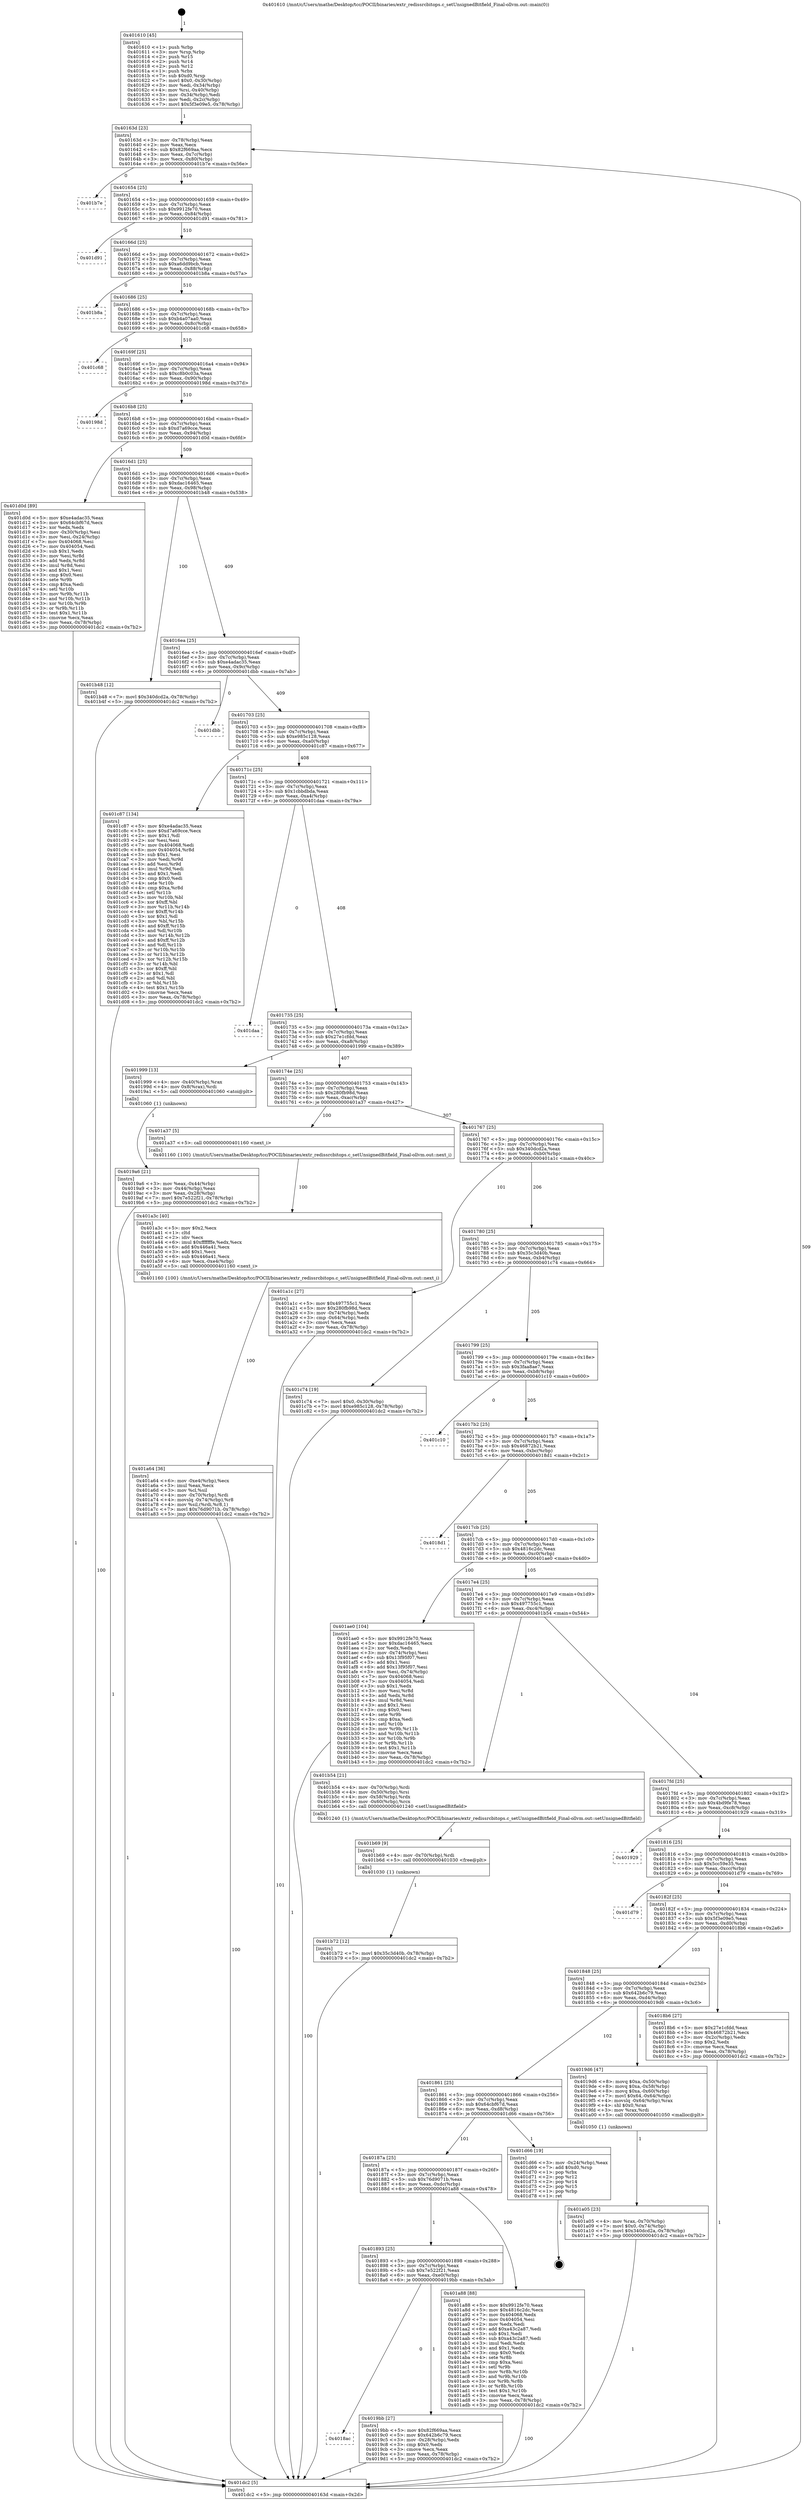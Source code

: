 digraph "0x401610" {
  label = "0x401610 (/mnt/c/Users/mathe/Desktop/tcc/POCII/binaries/extr_redissrcbitops.c_setUnsignedBitfield_Final-ollvm.out::main(0))"
  labelloc = "t"
  node[shape=record]

  Entry [label="",width=0.3,height=0.3,shape=circle,fillcolor=black,style=filled]
  "0x40163d" [label="{
     0x40163d [23]\l
     | [instrs]\l
     &nbsp;&nbsp;0x40163d \<+3\>: mov -0x78(%rbp),%eax\l
     &nbsp;&nbsp;0x401640 \<+2\>: mov %eax,%ecx\l
     &nbsp;&nbsp;0x401642 \<+6\>: sub $0x82f669aa,%ecx\l
     &nbsp;&nbsp;0x401648 \<+3\>: mov %eax,-0x7c(%rbp)\l
     &nbsp;&nbsp;0x40164b \<+3\>: mov %ecx,-0x80(%rbp)\l
     &nbsp;&nbsp;0x40164e \<+6\>: je 0000000000401b7e \<main+0x56e\>\l
  }"]
  "0x401b7e" [label="{
     0x401b7e\l
  }", style=dashed]
  "0x401654" [label="{
     0x401654 [25]\l
     | [instrs]\l
     &nbsp;&nbsp;0x401654 \<+5\>: jmp 0000000000401659 \<main+0x49\>\l
     &nbsp;&nbsp;0x401659 \<+3\>: mov -0x7c(%rbp),%eax\l
     &nbsp;&nbsp;0x40165c \<+5\>: sub $0x9912fe70,%eax\l
     &nbsp;&nbsp;0x401661 \<+6\>: mov %eax,-0x84(%rbp)\l
     &nbsp;&nbsp;0x401667 \<+6\>: je 0000000000401d91 \<main+0x781\>\l
  }"]
  Exit [label="",width=0.3,height=0.3,shape=circle,fillcolor=black,style=filled,peripheries=2]
  "0x401d91" [label="{
     0x401d91\l
  }", style=dashed]
  "0x40166d" [label="{
     0x40166d [25]\l
     | [instrs]\l
     &nbsp;&nbsp;0x40166d \<+5\>: jmp 0000000000401672 \<main+0x62\>\l
     &nbsp;&nbsp;0x401672 \<+3\>: mov -0x7c(%rbp),%eax\l
     &nbsp;&nbsp;0x401675 \<+5\>: sub $0xa6dd9bcb,%eax\l
     &nbsp;&nbsp;0x40167a \<+6\>: mov %eax,-0x88(%rbp)\l
     &nbsp;&nbsp;0x401680 \<+6\>: je 0000000000401b8a \<main+0x57a\>\l
  }"]
  "0x401b72" [label="{
     0x401b72 [12]\l
     | [instrs]\l
     &nbsp;&nbsp;0x401b72 \<+7\>: movl $0x35c3d40b,-0x78(%rbp)\l
     &nbsp;&nbsp;0x401b79 \<+5\>: jmp 0000000000401dc2 \<main+0x7b2\>\l
  }"]
  "0x401b8a" [label="{
     0x401b8a\l
  }", style=dashed]
  "0x401686" [label="{
     0x401686 [25]\l
     | [instrs]\l
     &nbsp;&nbsp;0x401686 \<+5\>: jmp 000000000040168b \<main+0x7b\>\l
     &nbsp;&nbsp;0x40168b \<+3\>: mov -0x7c(%rbp),%eax\l
     &nbsp;&nbsp;0x40168e \<+5\>: sub $0xb4a07aa0,%eax\l
     &nbsp;&nbsp;0x401693 \<+6\>: mov %eax,-0x8c(%rbp)\l
     &nbsp;&nbsp;0x401699 \<+6\>: je 0000000000401c68 \<main+0x658\>\l
  }"]
  "0x401b69" [label="{
     0x401b69 [9]\l
     | [instrs]\l
     &nbsp;&nbsp;0x401b69 \<+4\>: mov -0x70(%rbp),%rdi\l
     &nbsp;&nbsp;0x401b6d \<+5\>: call 0000000000401030 \<free@plt\>\l
     | [calls]\l
     &nbsp;&nbsp;0x401030 \{1\} (unknown)\l
  }"]
  "0x401c68" [label="{
     0x401c68\l
  }", style=dashed]
  "0x40169f" [label="{
     0x40169f [25]\l
     | [instrs]\l
     &nbsp;&nbsp;0x40169f \<+5\>: jmp 00000000004016a4 \<main+0x94\>\l
     &nbsp;&nbsp;0x4016a4 \<+3\>: mov -0x7c(%rbp),%eax\l
     &nbsp;&nbsp;0x4016a7 \<+5\>: sub $0xc8b0c03a,%eax\l
     &nbsp;&nbsp;0x4016ac \<+6\>: mov %eax,-0x90(%rbp)\l
     &nbsp;&nbsp;0x4016b2 \<+6\>: je 000000000040198d \<main+0x37d\>\l
  }"]
  "0x401a64" [label="{
     0x401a64 [36]\l
     | [instrs]\l
     &nbsp;&nbsp;0x401a64 \<+6\>: mov -0xe4(%rbp),%ecx\l
     &nbsp;&nbsp;0x401a6a \<+3\>: imul %eax,%ecx\l
     &nbsp;&nbsp;0x401a6d \<+3\>: mov %cl,%sil\l
     &nbsp;&nbsp;0x401a70 \<+4\>: mov -0x70(%rbp),%rdi\l
     &nbsp;&nbsp;0x401a74 \<+4\>: movslq -0x74(%rbp),%r8\l
     &nbsp;&nbsp;0x401a78 \<+4\>: mov %sil,(%rdi,%r8,1)\l
     &nbsp;&nbsp;0x401a7c \<+7\>: movl $0x76d9071b,-0x78(%rbp)\l
     &nbsp;&nbsp;0x401a83 \<+5\>: jmp 0000000000401dc2 \<main+0x7b2\>\l
  }"]
  "0x40198d" [label="{
     0x40198d\l
  }", style=dashed]
  "0x4016b8" [label="{
     0x4016b8 [25]\l
     | [instrs]\l
     &nbsp;&nbsp;0x4016b8 \<+5\>: jmp 00000000004016bd \<main+0xad\>\l
     &nbsp;&nbsp;0x4016bd \<+3\>: mov -0x7c(%rbp),%eax\l
     &nbsp;&nbsp;0x4016c0 \<+5\>: sub $0xd7a69cce,%eax\l
     &nbsp;&nbsp;0x4016c5 \<+6\>: mov %eax,-0x94(%rbp)\l
     &nbsp;&nbsp;0x4016cb \<+6\>: je 0000000000401d0d \<main+0x6fd\>\l
  }"]
  "0x401a3c" [label="{
     0x401a3c [40]\l
     | [instrs]\l
     &nbsp;&nbsp;0x401a3c \<+5\>: mov $0x2,%ecx\l
     &nbsp;&nbsp;0x401a41 \<+1\>: cltd\l
     &nbsp;&nbsp;0x401a42 \<+2\>: idiv %ecx\l
     &nbsp;&nbsp;0x401a44 \<+6\>: imul $0xfffffffe,%edx,%ecx\l
     &nbsp;&nbsp;0x401a4a \<+6\>: add $0x446a41,%ecx\l
     &nbsp;&nbsp;0x401a50 \<+3\>: add $0x1,%ecx\l
     &nbsp;&nbsp;0x401a53 \<+6\>: sub $0x446a41,%ecx\l
     &nbsp;&nbsp;0x401a59 \<+6\>: mov %ecx,-0xe4(%rbp)\l
     &nbsp;&nbsp;0x401a5f \<+5\>: call 0000000000401160 \<next_i\>\l
     | [calls]\l
     &nbsp;&nbsp;0x401160 \{100\} (/mnt/c/Users/mathe/Desktop/tcc/POCII/binaries/extr_redissrcbitops.c_setUnsignedBitfield_Final-ollvm.out::next_i)\l
  }"]
  "0x401d0d" [label="{
     0x401d0d [89]\l
     | [instrs]\l
     &nbsp;&nbsp;0x401d0d \<+5\>: mov $0xe4adac35,%eax\l
     &nbsp;&nbsp;0x401d12 \<+5\>: mov $0x64cbf67d,%ecx\l
     &nbsp;&nbsp;0x401d17 \<+2\>: xor %edx,%edx\l
     &nbsp;&nbsp;0x401d19 \<+3\>: mov -0x30(%rbp),%esi\l
     &nbsp;&nbsp;0x401d1c \<+3\>: mov %esi,-0x24(%rbp)\l
     &nbsp;&nbsp;0x401d1f \<+7\>: mov 0x404068,%esi\l
     &nbsp;&nbsp;0x401d26 \<+7\>: mov 0x404054,%edi\l
     &nbsp;&nbsp;0x401d2d \<+3\>: sub $0x1,%edx\l
     &nbsp;&nbsp;0x401d30 \<+3\>: mov %esi,%r8d\l
     &nbsp;&nbsp;0x401d33 \<+3\>: add %edx,%r8d\l
     &nbsp;&nbsp;0x401d36 \<+4\>: imul %r8d,%esi\l
     &nbsp;&nbsp;0x401d3a \<+3\>: and $0x1,%esi\l
     &nbsp;&nbsp;0x401d3d \<+3\>: cmp $0x0,%esi\l
     &nbsp;&nbsp;0x401d40 \<+4\>: sete %r9b\l
     &nbsp;&nbsp;0x401d44 \<+3\>: cmp $0xa,%edi\l
     &nbsp;&nbsp;0x401d47 \<+4\>: setl %r10b\l
     &nbsp;&nbsp;0x401d4b \<+3\>: mov %r9b,%r11b\l
     &nbsp;&nbsp;0x401d4e \<+3\>: and %r10b,%r11b\l
     &nbsp;&nbsp;0x401d51 \<+3\>: xor %r10b,%r9b\l
     &nbsp;&nbsp;0x401d54 \<+3\>: or %r9b,%r11b\l
     &nbsp;&nbsp;0x401d57 \<+4\>: test $0x1,%r11b\l
     &nbsp;&nbsp;0x401d5b \<+3\>: cmovne %ecx,%eax\l
     &nbsp;&nbsp;0x401d5e \<+3\>: mov %eax,-0x78(%rbp)\l
     &nbsp;&nbsp;0x401d61 \<+5\>: jmp 0000000000401dc2 \<main+0x7b2\>\l
  }"]
  "0x4016d1" [label="{
     0x4016d1 [25]\l
     | [instrs]\l
     &nbsp;&nbsp;0x4016d1 \<+5\>: jmp 00000000004016d6 \<main+0xc6\>\l
     &nbsp;&nbsp;0x4016d6 \<+3\>: mov -0x7c(%rbp),%eax\l
     &nbsp;&nbsp;0x4016d9 \<+5\>: sub $0xdac16465,%eax\l
     &nbsp;&nbsp;0x4016de \<+6\>: mov %eax,-0x98(%rbp)\l
     &nbsp;&nbsp;0x4016e4 \<+6\>: je 0000000000401b48 \<main+0x538\>\l
  }"]
  "0x401a05" [label="{
     0x401a05 [23]\l
     | [instrs]\l
     &nbsp;&nbsp;0x401a05 \<+4\>: mov %rax,-0x70(%rbp)\l
     &nbsp;&nbsp;0x401a09 \<+7\>: movl $0x0,-0x74(%rbp)\l
     &nbsp;&nbsp;0x401a10 \<+7\>: movl $0x340dcd2a,-0x78(%rbp)\l
     &nbsp;&nbsp;0x401a17 \<+5\>: jmp 0000000000401dc2 \<main+0x7b2\>\l
  }"]
  "0x401b48" [label="{
     0x401b48 [12]\l
     | [instrs]\l
     &nbsp;&nbsp;0x401b48 \<+7\>: movl $0x340dcd2a,-0x78(%rbp)\l
     &nbsp;&nbsp;0x401b4f \<+5\>: jmp 0000000000401dc2 \<main+0x7b2\>\l
  }"]
  "0x4016ea" [label="{
     0x4016ea [25]\l
     | [instrs]\l
     &nbsp;&nbsp;0x4016ea \<+5\>: jmp 00000000004016ef \<main+0xdf\>\l
     &nbsp;&nbsp;0x4016ef \<+3\>: mov -0x7c(%rbp),%eax\l
     &nbsp;&nbsp;0x4016f2 \<+5\>: sub $0xe4adac35,%eax\l
     &nbsp;&nbsp;0x4016f7 \<+6\>: mov %eax,-0x9c(%rbp)\l
     &nbsp;&nbsp;0x4016fd \<+6\>: je 0000000000401dbb \<main+0x7ab\>\l
  }"]
  "0x4018ac" [label="{
     0x4018ac\l
  }", style=dashed]
  "0x401dbb" [label="{
     0x401dbb\l
  }", style=dashed]
  "0x401703" [label="{
     0x401703 [25]\l
     | [instrs]\l
     &nbsp;&nbsp;0x401703 \<+5\>: jmp 0000000000401708 \<main+0xf8\>\l
     &nbsp;&nbsp;0x401708 \<+3\>: mov -0x7c(%rbp),%eax\l
     &nbsp;&nbsp;0x40170b \<+5\>: sub $0xe985c128,%eax\l
     &nbsp;&nbsp;0x401710 \<+6\>: mov %eax,-0xa0(%rbp)\l
     &nbsp;&nbsp;0x401716 \<+6\>: je 0000000000401c87 \<main+0x677\>\l
  }"]
  "0x4019bb" [label="{
     0x4019bb [27]\l
     | [instrs]\l
     &nbsp;&nbsp;0x4019bb \<+5\>: mov $0x82f669aa,%eax\l
     &nbsp;&nbsp;0x4019c0 \<+5\>: mov $0x642b6c79,%ecx\l
     &nbsp;&nbsp;0x4019c5 \<+3\>: mov -0x28(%rbp),%edx\l
     &nbsp;&nbsp;0x4019c8 \<+3\>: cmp $0x0,%edx\l
     &nbsp;&nbsp;0x4019cb \<+3\>: cmove %ecx,%eax\l
     &nbsp;&nbsp;0x4019ce \<+3\>: mov %eax,-0x78(%rbp)\l
     &nbsp;&nbsp;0x4019d1 \<+5\>: jmp 0000000000401dc2 \<main+0x7b2\>\l
  }"]
  "0x401c87" [label="{
     0x401c87 [134]\l
     | [instrs]\l
     &nbsp;&nbsp;0x401c87 \<+5\>: mov $0xe4adac35,%eax\l
     &nbsp;&nbsp;0x401c8c \<+5\>: mov $0xd7a69cce,%ecx\l
     &nbsp;&nbsp;0x401c91 \<+2\>: mov $0x1,%dl\l
     &nbsp;&nbsp;0x401c93 \<+2\>: xor %esi,%esi\l
     &nbsp;&nbsp;0x401c95 \<+7\>: mov 0x404068,%edi\l
     &nbsp;&nbsp;0x401c9c \<+8\>: mov 0x404054,%r8d\l
     &nbsp;&nbsp;0x401ca4 \<+3\>: sub $0x1,%esi\l
     &nbsp;&nbsp;0x401ca7 \<+3\>: mov %edi,%r9d\l
     &nbsp;&nbsp;0x401caa \<+3\>: add %esi,%r9d\l
     &nbsp;&nbsp;0x401cad \<+4\>: imul %r9d,%edi\l
     &nbsp;&nbsp;0x401cb1 \<+3\>: and $0x1,%edi\l
     &nbsp;&nbsp;0x401cb4 \<+3\>: cmp $0x0,%edi\l
     &nbsp;&nbsp;0x401cb7 \<+4\>: sete %r10b\l
     &nbsp;&nbsp;0x401cbb \<+4\>: cmp $0xa,%r8d\l
     &nbsp;&nbsp;0x401cbf \<+4\>: setl %r11b\l
     &nbsp;&nbsp;0x401cc3 \<+3\>: mov %r10b,%bl\l
     &nbsp;&nbsp;0x401cc6 \<+3\>: xor $0xff,%bl\l
     &nbsp;&nbsp;0x401cc9 \<+3\>: mov %r11b,%r14b\l
     &nbsp;&nbsp;0x401ccc \<+4\>: xor $0xff,%r14b\l
     &nbsp;&nbsp;0x401cd0 \<+3\>: xor $0x1,%dl\l
     &nbsp;&nbsp;0x401cd3 \<+3\>: mov %bl,%r15b\l
     &nbsp;&nbsp;0x401cd6 \<+4\>: and $0xff,%r15b\l
     &nbsp;&nbsp;0x401cda \<+3\>: and %dl,%r10b\l
     &nbsp;&nbsp;0x401cdd \<+3\>: mov %r14b,%r12b\l
     &nbsp;&nbsp;0x401ce0 \<+4\>: and $0xff,%r12b\l
     &nbsp;&nbsp;0x401ce4 \<+3\>: and %dl,%r11b\l
     &nbsp;&nbsp;0x401ce7 \<+3\>: or %r10b,%r15b\l
     &nbsp;&nbsp;0x401cea \<+3\>: or %r11b,%r12b\l
     &nbsp;&nbsp;0x401ced \<+3\>: xor %r12b,%r15b\l
     &nbsp;&nbsp;0x401cf0 \<+3\>: or %r14b,%bl\l
     &nbsp;&nbsp;0x401cf3 \<+3\>: xor $0xff,%bl\l
     &nbsp;&nbsp;0x401cf6 \<+3\>: or $0x1,%dl\l
     &nbsp;&nbsp;0x401cf9 \<+2\>: and %dl,%bl\l
     &nbsp;&nbsp;0x401cfb \<+3\>: or %bl,%r15b\l
     &nbsp;&nbsp;0x401cfe \<+4\>: test $0x1,%r15b\l
     &nbsp;&nbsp;0x401d02 \<+3\>: cmovne %ecx,%eax\l
     &nbsp;&nbsp;0x401d05 \<+3\>: mov %eax,-0x78(%rbp)\l
     &nbsp;&nbsp;0x401d08 \<+5\>: jmp 0000000000401dc2 \<main+0x7b2\>\l
  }"]
  "0x40171c" [label="{
     0x40171c [25]\l
     | [instrs]\l
     &nbsp;&nbsp;0x40171c \<+5\>: jmp 0000000000401721 \<main+0x111\>\l
     &nbsp;&nbsp;0x401721 \<+3\>: mov -0x7c(%rbp),%eax\l
     &nbsp;&nbsp;0x401724 \<+5\>: sub $0x1cbbdbda,%eax\l
     &nbsp;&nbsp;0x401729 \<+6\>: mov %eax,-0xa4(%rbp)\l
     &nbsp;&nbsp;0x40172f \<+6\>: je 0000000000401daa \<main+0x79a\>\l
  }"]
  "0x401893" [label="{
     0x401893 [25]\l
     | [instrs]\l
     &nbsp;&nbsp;0x401893 \<+5\>: jmp 0000000000401898 \<main+0x288\>\l
     &nbsp;&nbsp;0x401898 \<+3\>: mov -0x7c(%rbp),%eax\l
     &nbsp;&nbsp;0x40189b \<+5\>: sub $0x7e522f21,%eax\l
     &nbsp;&nbsp;0x4018a0 \<+6\>: mov %eax,-0xe0(%rbp)\l
     &nbsp;&nbsp;0x4018a6 \<+6\>: je 00000000004019bb \<main+0x3ab\>\l
  }"]
  "0x401daa" [label="{
     0x401daa\l
  }", style=dashed]
  "0x401735" [label="{
     0x401735 [25]\l
     | [instrs]\l
     &nbsp;&nbsp;0x401735 \<+5\>: jmp 000000000040173a \<main+0x12a\>\l
     &nbsp;&nbsp;0x40173a \<+3\>: mov -0x7c(%rbp),%eax\l
     &nbsp;&nbsp;0x40173d \<+5\>: sub $0x27e1cfdd,%eax\l
     &nbsp;&nbsp;0x401742 \<+6\>: mov %eax,-0xa8(%rbp)\l
     &nbsp;&nbsp;0x401748 \<+6\>: je 0000000000401999 \<main+0x389\>\l
  }"]
  "0x401a88" [label="{
     0x401a88 [88]\l
     | [instrs]\l
     &nbsp;&nbsp;0x401a88 \<+5\>: mov $0x9912fe70,%eax\l
     &nbsp;&nbsp;0x401a8d \<+5\>: mov $0x4816c2dc,%ecx\l
     &nbsp;&nbsp;0x401a92 \<+7\>: mov 0x404068,%edx\l
     &nbsp;&nbsp;0x401a99 \<+7\>: mov 0x404054,%esi\l
     &nbsp;&nbsp;0x401aa0 \<+2\>: mov %edx,%edi\l
     &nbsp;&nbsp;0x401aa2 \<+6\>: add $0xa43c2a87,%edi\l
     &nbsp;&nbsp;0x401aa8 \<+3\>: sub $0x1,%edi\l
     &nbsp;&nbsp;0x401aab \<+6\>: sub $0xa43c2a87,%edi\l
     &nbsp;&nbsp;0x401ab1 \<+3\>: imul %edi,%edx\l
     &nbsp;&nbsp;0x401ab4 \<+3\>: and $0x1,%edx\l
     &nbsp;&nbsp;0x401ab7 \<+3\>: cmp $0x0,%edx\l
     &nbsp;&nbsp;0x401aba \<+4\>: sete %r8b\l
     &nbsp;&nbsp;0x401abe \<+3\>: cmp $0xa,%esi\l
     &nbsp;&nbsp;0x401ac1 \<+4\>: setl %r9b\l
     &nbsp;&nbsp;0x401ac5 \<+3\>: mov %r8b,%r10b\l
     &nbsp;&nbsp;0x401ac8 \<+3\>: and %r9b,%r10b\l
     &nbsp;&nbsp;0x401acb \<+3\>: xor %r9b,%r8b\l
     &nbsp;&nbsp;0x401ace \<+3\>: or %r8b,%r10b\l
     &nbsp;&nbsp;0x401ad1 \<+4\>: test $0x1,%r10b\l
     &nbsp;&nbsp;0x401ad5 \<+3\>: cmovne %ecx,%eax\l
     &nbsp;&nbsp;0x401ad8 \<+3\>: mov %eax,-0x78(%rbp)\l
     &nbsp;&nbsp;0x401adb \<+5\>: jmp 0000000000401dc2 \<main+0x7b2\>\l
  }"]
  "0x401999" [label="{
     0x401999 [13]\l
     | [instrs]\l
     &nbsp;&nbsp;0x401999 \<+4\>: mov -0x40(%rbp),%rax\l
     &nbsp;&nbsp;0x40199d \<+4\>: mov 0x8(%rax),%rdi\l
     &nbsp;&nbsp;0x4019a1 \<+5\>: call 0000000000401060 \<atoi@plt\>\l
     | [calls]\l
     &nbsp;&nbsp;0x401060 \{1\} (unknown)\l
  }"]
  "0x40174e" [label="{
     0x40174e [25]\l
     | [instrs]\l
     &nbsp;&nbsp;0x40174e \<+5\>: jmp 0000000000401753 \<main+0x143\>\l
     &nbsp;&nbsp;0x401753 \<+3\>: mov -0x7c(%rbp),%eax\l
     &nbsp;&nbsp;0x401756 \<+5\>: sub $0x280fb98d,%eax\l
     &nbsp;&nbsp;0x40175b \<+6\>: mov %eax,-0xac(%rbp)\l
     &nbsp;&nbsp;0x401761 \<+6\>: je 0000000000401a37 \<main+0x427\>\l
  }"]
  "0x40187a" [label="{
     0x40187a [25]\l
     | [instrs]\l
     &nbsp;&nbsp;0x40187a \<+5\>: jmp 000000000040187f \<main+0x26f\>\l
     &nbsp;&nbsp;0x40187f \<+3\>: mov -0x7c(%rbp),%eax\l
     &nbsp;&nbsp;0x401882 \<+5\>: sub $0x76d9071b,%eax\l
     &nbsp;&nbsp;0x401887 \<+6\>: mov %eax,-0xdc(%rbp)\l
     &nbsp;&nbsp;0x40188d \<+6\>: je 0000000000401a88 \<main+0x478\>\l
  }"]
  "0x401a37" [label="{
     0x401a37 [5]\l
     | [instrs]\l
     &nbsp;&nbsp;0x401a37 \<+5\>: call 0000000000401160 \<next_i\>\l
     | [calls]\l
     &nbsp;&nbsp;0x401160 \{100\} (/mnt/c/Users/mathe/Desktop/tcc/POCII/binaries/extr_redissrcbitops.c_setUnsignedBitfield_Final-ollvm.out::next_i)\l
  }"]
  "0x401767" [label="{
     0x401767 [25]\l
     | [instrs]\l
     &nbsp;&nbsp;0x401767 \<+5\>: jmp 000000000040176c \<main+0x15c\>\l
     &nbsp;&nbsp;0x40176c \<+3\>: mov -0x7c(%rbp),%eax\l
     &nbsp;&nbsp;0x40176f \<+5\>: sub $0x340dcd2a,%eax\l
     &nbsp;&nbsp;0x401774 \<+6\>: mov %eax,-0xb0(%rbp)\l
     &nbsp;&nbsp;0x40177a \<+6\>: je 0000000000401a1c \<main+0x40c\>\l
  }"]
  "0x401d66" [label="{
     0x401d66 [19]\l
     | [instrs]\l
     &nbsp;&nbsp;0x401d66 \<+3\>: mov -0x24(%rbp),%eax\l
     &nbsp;&nbsp;0x401d69 \<+7\>: add $0xd0,%rsp\l
     &nbsp;&nbsp;0x401d70 \<+1\>: pop %rbx\l
     &nbsp;&nbsp;0x401d71 \<+2\>: pop %r12\l
     &nbsp;&nbsp;0x401d73 \<+2\>: pop %r14\l
     &nbsp;&nbsp;0x401d75 \<+2\>: pop %r15\l
     &nbsp;&nbsp;0x401d77 \<+1\>: pop %rbp\l
     &nbsp;&nbsp;0x401d78 \<+1\>: ret\l
  }"]
  "0x401a1c" [label="{
     0x401a1c [27]\l
     | [instrs]\l
     &nbsp;&nbsp;0x401a1c \<+5\>: mov $0x497755c1,%eax\l
     &nbsp;&nbsp;0x401a21 \<+5\>: mov $0x280fb98d,%ecx\l
     &nbsp;&nbsp;0x401a26 \<+3\>: mov -0x74(%rbp),%edx\l
     &nbsp;&nbsp;0x401a29 \<+3\>: cmp -0x64(%rbp),%edx\l
     &nbsp;&nbsp;0x401a2c \<+3\>: cmovl %ecx,%eax\l
     &nbsp;&nbsp;0x401a2f \<+3\>: mov %eax,-0x78(%rbp)\l
     &nbsp;&nbsp;0x401a32 \<+5\>: jmp 0000000000401dc2 \<main+0x7b2\>\l
  }"]
  "0x401780" [label="{
     0x401780 [25]\l
     | [instrs]\l
     &nbsp;&nbsp;0x401780 \<+5\>: jmp 0000000000401785 \<main+0x175\>\l
     &nbsp;&nbsp;0x401785 \<+3\>: mov -0x7c(%rbp),%eax\l
     &nbsp;&nbsp;0x401788 \<+5\>: sub $0x35c3d40b,%eax\l
     &nbsp;&nbsp;0x40178d \<+6\>: mov %eax,-0xb4(%rbp)\l
     &nbsp;&nbsp;0x401793 \<+6\>: je 0000000000401c74 \<main+0x664\>\l
  }"]
  "0x401861" [label="{
     0x401861 [25]\l
     | [instrs]\l
     &nbsp;&nbsp;0x401861 \<+5\>: jmp 0000000000401866 \<main+0x256\>\l
     &nbsp;&nbsp;0x401866 \<+3\>: mov -0x7c(%rbp),%eax\l
     &nbsp;&nbsp;0x401869 \<+5\>: sub $0x64cbf67d,%eax\l
     &nbsp;&nbsp;0x40186e \<+6\>: mov %eax,-0xd8(%rbp)\l
     &nbsp;&nbsp;0x401874 \<+6\>: je 0000000000401d66 \<main+0x756\>\l
  }"]
  "0x401c74" [label="{
     0x401c74 [19]\l
     | [instrs]\l
     &nbsp;&nbsp;0x401c74 \<+7\>: movl $0x0,-0x30(%rbp)\l
     &nbsp;&nbsp;0x401c7b \<+7\>: movl $0xe985c128,-0x78(%rbp)\l
     &nbsp;&nbsp;0x401c82 \<+5\>: jmp 0000000000401dc2 \<main+0x7b2\>\l
  }"]
  "0x401799" [label="{
     0x401799 [25]\l
     | [instrs]\l
     &nbsp;&nbsp;0x401799 \<+5\>: jmp 000000000040179e \<main+0x18e\>\l
     &nbsp;&nbsp;0x40179e \<+3\>: mov -0x7c(%rbp),%eax\l
     &nbsp;&nbsp;0x4017a1 \<+5\>: sub $0x3faa8ae7,%eax\l
     &nbsp;&nbsp;0x4017a6 \<+6\>: mov %eax,-0xb8(%rbp)\l
     &nbsp;&nbsp;0x4017ac \<+6\>: je 0000000000401c10 \<main+0x600\>\l
  }"]
  "0x4019d6" [label="{
     0x4019d6 [47]\l
     | [instrs]\l
     &nbsp;&nbsp;0x4019d6 \<+8\>: movq $0xa,-0x50(%rbp)\l
     &nbsp;&nbsp;0x4019de \<+8\>: movq $0xa,-0x58(%rbp)\l
     &nbsp;&nbsp;0x4019e6 \<+8\>: movq $0xa,-0x60(%rbp)\l
     &nbsp;&nbsp;0x4019ee \<+7\>: movl $0x64,-0x64(%rbp)\l
     &nbsp;&nbsp;0x4019f5 \<+4\>: movslq -0x64(%rbp),%rax\l
     &nbsp;&nbsp;0x4019f9 \<+4\>: shl $0x0,%rax\l
     &nbsp;&nbsp;0x4019fd \<+3\>: mov %rax,%rdi\l
     &nbsp;&nbsp;0x401a00 \<+5\>: call 0000000000401050 \<malloc@plt\>\l
     | [calls]\l
     &nbsp;&nbsp;0x401050 \{1\} (unknown)\l
  }"]
  "0x401c10" [label="{
     0x401c10\l
  }", style=dashed]
  "0x4017b2" [label="{
     0x4017b2 [25]\l
     | [instrs]\l
     &nbsp;&nbsp;0x4017b2 \<+5\>: jmp 00000000004017b7 \<main+0x1a7\>\l
     &nbsp;&nbsp;0x4017b7 \<+3\>: mov -0x7c(%rbp),%eax\l
     &nbsp;&nbsp;0x4017ba \<+5\>: sub $0x46872b21,%eax\l
     &nbsp;&nbsp;0x4017bf \<+6\>: mov %eax,-0xbc(%rbp)\l
     &nbsp;&nbsp;0x4017c5 \<+6\>: je 00000000004018d1 \<main+0x2c1\>\l
  }"]
  "0x4019a6" [label="{
     0x4019a6 [21]\l
     | [instrs]\l
     &nbsp;&nbsp;0x4019a6 \<+3\>: mov %eax,-0x44(%rbp)\l
     &nbsp;&nbsp;0x4019a9 \<+3\>: mov -0x44(%rbp),%eax\l
     &nbsp;&nbsp;0x4019ac \<+3\>: mov %eax,-0x28(%rbp)\l
     &nbsp;&nbsp;0x4019af \<+7\>: movl $0x7e522f21,-0x78(%rbp)\l
     &nbsp;&nbsp;0x4019b6 \<+5\>: jmp 0000000000401dc2 \<main+0x7b2\>\l
  }"]
  "0x4018d1" [label="{
     0x4018d1\l
  }", style=dashed]
  "0x4017cb" [label="{
     0x4017cb [25]\l
     | [instrs]\l
     &nbsp;&nbsp;0x4017cb \<+5\>: jmp 00000000004017d0 \<main+0x1c0\>\l
     &nbsp;&nbsp;0x4017d0 \<+3\>: mov -0x7c(%rbp),%eax\l
     &nbsp;&nbsp;0x4017d3 \<+5\>: sub $0x4816c2dc,%eax\l
     &nbsp;&nbsp;0x4017d8 \<+6\>: mov %eax,-0xc0(%rbp)\l
     &nbsp;&nbsp;0x4017de \<+6\>: je 0000000000401ae0 \<main+0x4d0\>\l
  }"]
  "0x401610" [label="{
     0x401610 [45]\l
     | [instrs]\l
     &nbsp;&nbsp;0x401610 \<+1\>: push %rbp\l
     &nbsp;&nbsp;0x401611 \<+3\>: mov %rsp,%rbp\l
     &nbsp;&nbsp;0x401614 \<+2\>: push %r15\l
     &nbsp;&nbsp;0x401616 \<+2\>: push %r14\l
     &nbsp;&nbsp;0x401618 \<+2\>: push %r12\l
     &nbsp;&nbsp;0x40161a \<+1\>: push %rbx\l
     &nbsp;&nbsp;0x40161b \<+7\>: sub $0xd0,%rsp\l
     &nbsp;&nbsp;0x401622 \<+7\>: movl $0x0,-0x30(%rbp)\l
     &nbsp;&nbsp;0x401629 \<+3\>: mov %edi,-0x34(%rbp)\l
     &nbsp;&nbsp;0x40162c \<+4\>: mov %rsi,-0x40(%rbp)\l
     &nbsp;&nbsp;0x401630 \<+3\>: mov -0x34(%rbp),%edi\l
     &nbsp;&nbsp;0x401633 \<+3\>: mov %edi,-0x2c(%rbp)\l
     &nbsp;&nbsp;0x401636 \<+7\>: movl $0x5f3e09e5,-0x78(%rbp)\l
  }"]
  "0x401ae0" [label="{
     0x401ae0 [104]\l
     | [instrs]\l
     &nbsp;&nbsp;0x401ae0 \<+5\>: mov $0x9912fe70,%eax\l
     &nbsp;&nbsp;0x401ae5 \<+5\>: mov $0xdac16465,%ecx\l
     &nbsp;&nbsp;0x401aea \<+2\>: xor %edx,%edx\l
     &nbsp;&nbsp;0x401aec \<+3\>: mov -0x74(%rbp),%esi\l
     &nbsp;&nbsp;0x401aef \<+6\>: sub $0x13f95f07,%esi\l
     &nbsp;&nbsp;0x401af5 \<+3\>: add $0x1,%esi\l
     &nbsp;&nbsp;0x401af8 \<+6\>: add $0x13f95f07,%esi\l
     &nbsp;&nbsp;0x401afe \<+3\>: mov %esi,-0x74(%rbp)\l
     &nbsp;&nbsp;0x401b01 \<+7\>: mov 0x404068,%esi\l
     &nbsp;&nbsp;0x401b08 \<+7\>: mov 0x404054,%edi\l
     &nbsp;&nbsp;0x401b0f \<+3\>: sub $0x1,%edx\l
     &nbsp;&nbsp;0x401b12 \<+3\>: mov %esi,%r8d\l
     &nbsp;&nbsp;0x401b15 \<+3\>: add %edx,%r8d\l
     &nbsp;&nbsp;0x401b18 \<+4\>: imul %r8d,%esi\l
     &nbsp;&nbsp;0x401b1c \<+3\>: and $0x1,%esi\l
     &nbsp;&nbsp;0x401b1f \<+3\>: cmp $0x0,%esi\l
     &nbsp;&nbsp;0x401b22 \<+4\>: sete %r9b\l
     &nbsp;&nbsp;0x401b26 \<+3\>: cmp $0xa,%edi\l
     &nbsp;&nbsp;0x401b29 \<+4\>: setl %r10b\l
     &nbsp;&nbsp;0x401b2d \<+3\>: mov %r9b,%r11b\l
     &nbsp;&nbsp;0x401b30 \<+3\>: and %r10b,%r11b\l
     &nbsp;&nbsp;0x401b33 \<+3\>: xor %r10b,%r9b\l
     &nbsp;&nbsp;0x401b36 \<+3\>: or %r9b,%r11b\l
     &nbsp;&nbsp;0x401b39 \<+4\>: test $0x1,%r11b\l
     &nbsp;&nbsp;0x401b3d \<+3\>: cmovne %ecx,%eax\l
     &nbsp;&nbsp;0x401b40 \<+3\>: mov %eax,-0x78(%rbp)\l
     &nbsp;&nbsp;0x401b43 \<+5\>: jmp 0000000000401dc2 \<main+0x7b2\>\l
  }"]
  "0x4017e4" [label="{
     0x4017e4 [25]\l
     | [instrs]\l
     &nbsp;&nbsp;0x4017e4 \<+5\>: jmp 00000000004017e9 \<main+0x1d9\>\l
     &nbsp;&nbsp;0x4017e9 \<+3\>: mov -0x7c(%rbp),%eax\l
     &nbsp;&nbsp;0x4017ec \<+5\>: sub $0x497755c1,%eax\l
     &nbsp;&nbsp;0x4017f1 \<+6\>: mov %eax,-0xc4(%rbp)\l
     &nbsp;&nbsp;0x4017f7 \<+6\>: je 0000000000401b54 \<main+0x544\>\l
  }"]
  "0x401dc2" [label="{
     0x401dc2 [5]\l
     | [instrs]\l
     &nbsp;&nbsp;0x401dc2 \<+5\>: jmp 000000000040163d \<main+0x2d\>\l
  }"]
  "0x401b54" [label="{
     0x401b54 [21]\l
     | [instrs]\l
     &nbsp;&nbsp;0x401b54 \<+4\>: mov -0x70(%rbp),%rdi\l
     &nbsp;&nbsp;0x401b58 \<+4\>: mov -0x50(%rbp),%rsi\l
     &nbsp;&nbsp;0x401b5c \<+4\>: mov -0x58(%rbp),%rdx\l
     &nbsp;&nbsp;0x401b60 \<+4\>: mov -0x60(%rbp),%rcx\l
     &nbsp;&nbsp;0x401b64 \<+5\>: call 0000000000401240 \<setUnsignedBitfield\>\l
     | [calls]\l
     &nbsp;&nbsp;0x401240 \{1\} (/mnt/c/Users/mathe/Desktop/tcc/POCII/binaries/extr_redissrcbitops.c_setUnsignedBitfield_Final-ollvm.out::setUnsignedBitfield)\l
  }"]
  "0x4017fd" [label="{
     0x4017fd [25]\l
     | [instrs]\l
     &nbsp;&nbsp;0x4017fd \<+5\>: jmp 0000000000401802 \<main+0x1f2\>\l
     &nbsp;&nbsp;0x401802 \<+3\>: mov -0x7c(%rbp),%eax\l
     &nbsp;&nbsp;0x401805 \<+5\>: sub $0x4bd9fe78,%eax\l
     &nbsp;&nbsp;0x40180a \<+6\>: mov %eax,-0xc8(%rbp)\l
     &nbsp;&nbsp;0x401810 \<+6\>: je 0000000000401929 \<main+0x319\>\l
  }"]
  "0x401848" [label="{
     0x401848 [25]\l
     | [instrs]\l
     &nbsp;&nbsp;0x401848 \<+5\>: jmp 000000000040184d \<main+0x23d\>\l
     &nbsp;&nbsp;0x40184d \<+3\>: mov -0x7c(%rbp),%eax\l
     &nbsp;&nbsp;0x401850 \<+5\>: sub $0x642b6c79,%eax\l
     &nbsp;&nbsp;0x401855 \<+6\>: mov %eax,-0xd4(%rbp)\l
     &nbsp;&nbsp;0x40185b \<+6\>: je 00000000004019d6 \<main+0x3c6\>\l
  }"]
  "0x401929" [label="{
     0x401929\l
  }", style=dashed]
  "0x401816" [label="{
     0x401816 [25]\l
     | [instrs]\l
     &nbsp;&nbsp;0x401816 \<+5\>: jmp 000000000040181b \<main+0x20b\>\l
     &nbsp;&nbsp;0x40181b \<+3\>: mov -0x7c(%rbp),%eax\l
     &nbsp;&nbsp;0x40181e \<+5\>: sub $0x5cc59e35,%eax\l
     &nbsp;&nbsp;0x401823 \<+6\>: mov %eax,-0xcc(%rbp)\l
     &nbsp;&nbsp;0x401829 \<+6\>: je 0000000000401d79 \<main+0x769\>\l
  }"]
  "0x4018b6" [label="{
     0x4018b6 [27]\l
     | [instrs]\l
     &nbsp;&nbsp;0x4018b6 \<+5\>: mov $0x27e1cfdd,%eax\l
     &nbsp;&nbsp;0x4018bb \<+5\>: mov $0x46872b21,%ecx\l
     &nbsp;&nbsp;0x4018c0 \<+3\>: mov -0x2c(%rbp),%edx\l
     &nbsp;&nbsp;0x4018c3 \<+3\>: cmp $0x2,%edx\l
     &nbsp;&nbsp;0x4018c6 \<+3\>: cmovne %ecx,%eax\l
     &nbsp;&nbsp;0x4018c9 \<+3\>: mov %eax,-0x78(%rbp)\l
     &nbsp;&nbsp;0x4018cc \<+5\>: jmp 0000000000401dc2 \<main+0x7b2\>\l
  }"]
  "0x401d79" [label="{
     0x401d79\l
  }", style=dashed]
  "0x40182f" [label="{
     0x40182f [25]\l
     | [instrs]\l
     &nbsp;&nbsp;0x40182f \<+5\>: jmp 0000000000401834 \<main+0x224\>\l
     &nbsp;&nbsp;0x401834 \<+3\>: mov -0x7c(%rbp),%eax\l
     &nbsp;&nbsp;0x401837 \<+5\>: sub $0x5f3e09e5,%eax\l
     &nbsp;&nbsp;0x40183c \<+6\>: mov %eax,-0xd0(%rbp)\l
     &nbsp;&nbsp;0x401842 \<+6\>: je 00000000004018b6 \<main+0x2a6\>\l
  }"]
  Entry -> "0x401610" [label=" 1"]
  "0x40163d" -> "0x401b7e" [label=" 0"]
  "0x40163d" -> "0x401654" [label=" 510"]
  "0x401d66" -> Exit [label=" 1"]
  "0x401654" -> "0x401d91" [label=" 0"]
  "0x401654" -> "0x40166d" [label=" 510"]
  "0x401d0d" -> "0x401dc2" [label=" 1"]
  "0x40166d" -> "0x401b8a" [label=" 0"]
  "0x40166d" -> "0x401686" [label=" 510"]
  "0x401c87" -> "0x401dc2" [label=" 1"]
  "0x401686" -> "0x401c68" [label=" 0"]
  "0x401686" -> "0x40169f" [label=" 510"]
  "0x401c74" -> "0x401dc2" [label=" 1"]
  "0x40169f" -> "0x40198d" [label=" 0"]
  "0x40169f" -> "0x4016b8" [label=" 510"]
  "0x401b72" -> "0x401dc2" [label=" 1"]
  "0x4016b8" -> "0x401d0d" [label=" 1"]
  "0x4016b8" -> "0x4016d1" [label=" 509"]
  "0x401b69" -> "0x401b72" [label=" 1"]
  "0x4016d1" -> "0x401b48" [label=" 100"]
  "0x4016d1" -> "0x4016ea" [label=" 409"]
  "0x401b54" -> "0x401b69" [label=" 1"]
  "0x4016ea" -> "0x401dbb" [label=" 0"]
  "0x4016ea" -> "0x401703" [label=" 409"]
  "0x401b48" -> "0x401dc2" [label=" 100"]
  "0x401703" -> "0x401c87" [label=" 1"]
  "0x401703" -> "0x40171c" [label=" 408"]
  "0x401ae0" -> "0x401dc2" [label=" 100"]
  "0x40171c" -> "0x401daa" [label=" 0"]
  "0x40171c" -> "0x401735" [label=" 408"]
  "0x401a64" -> "0x401dc2" [label=" 100"]
  "0x401735" -> "0x401999" [label=" 1"]
  "0x401735" -> "0x40174e" [label=" 407"]
  "0x401a3c" -> "0x401a64" [label=" 100"]
  "0x40174e" -> "0x401a37" [label=" 100"]
  "0x40174e" -> "0x401767" [label=" 307"]
  "0x401a1c" -> "0x401dc2" [label=" 101"]
  "0x401767" -> "0x401a1c" [label=" 101"]
  "0x401767" -> "0x401780" [label=" 206"]
  "0x401a05" -> "0x401dc2" [label=" 1"]
  "0x401780" -> "0x401c74" [label=" 1"]
  "0x401780" -> "0x401799" [label=" 205"]
  "0x4019bb" -> "0x401dc2" [label=" 1"]
  "0x401799" -> "0x401c10" [label=" 0"]
  "0x401799" -> "0x4017b2" [label=" 205"]
  "0x401893" -> "0x4018ac" [label=" 0"]
  "0x4017b2" -> "0x4018d1" [label=" 0"]
  "0x4017b2" -> "0x4017cb" [label=" 205"]
  "0x401a88" -> "0x401dc2" [label=" 100"]
  "0x4017cb" -> "0x401ae0" [label=" 100"]
  "0x4017cb" -> "0x4017e4" [label=" 105"]
  "0x40187a" -> "0x401893" [label=" 1"]
  "0x4017e4" -> "0x401b54" [label=" 1"]
  "0x4017e4" -> "0x4017fd" [label=" 104"]
  "0x40187a" -> "0x401a88" [label=" 100"]
  "0x4017fd" -> "0x401929" [label=" 0"]
  "0x4017fd" -> "0x401816" [label=" 104"]
  "0x401a37" -> "0x401a3c" [label=" 100"]
  "0x401816" -> "0x401d79" [label=" 0"]
  "0x401816" -> "0x40182f" [label=" 104"]
  "0x401861" -> "0x40187a" [label=" 101"]
  "0x40182f" -> "0x4018b6" [label=" 1"]
  "0x40182f" -> "0x401848" [label=" 103"]
  "0x4018b6" -> "0x401dc2" [label=" 1"]
  "0x401610" -> "0x40163d" [label=" 1"]
  "0x401dc2" -> "0x40163d" [label=" 509"]
  "0x401999" -> "0x4019a6" [label=" 1"]
  "0x4019a6" -> "0x401dc2" [label=" 1"]
  "0x401893" -> "0x4019bb" [label=" 1"]
  "0x401848" -> "0x4019d6" [label=" 1"]
  "0x401848" -> "0x401861" [label=" 102"]
  "0x4019d6" -> "0x401a05" [label=" 1"]
  "0x401861" -> "0x401d66" [label=" 1"]
}
